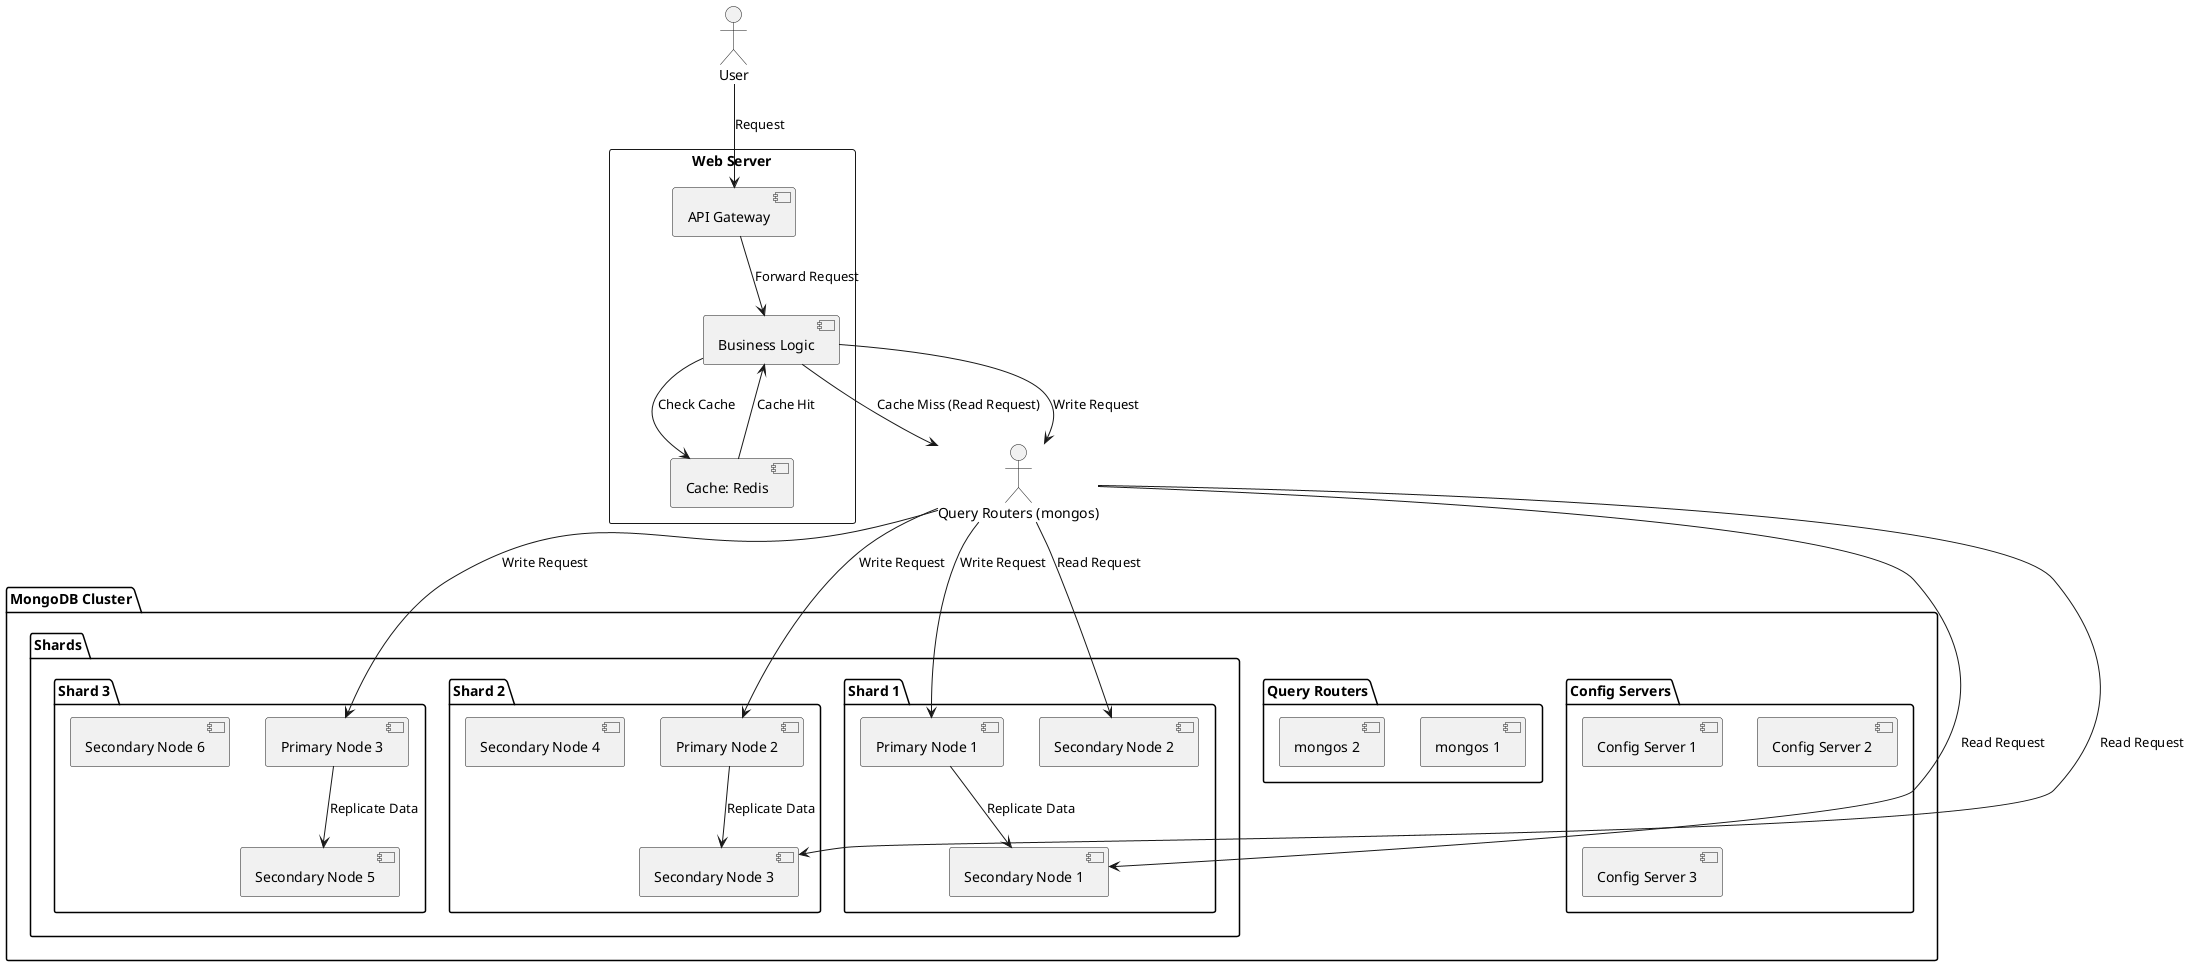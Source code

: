 @startuml

package "MongoDB Cluster" {

  package "Config Servers" {
    [Config Server 1]
    [Config Server 2]
    [Config Server 3]
  }
  
  package "Query Routers" {
    [mongos 1]
    [mongos 2]
  }
  
  package "Shards" {
    package "Shard 1" {
      [Primary Node 1]
      [Secondary Node 1]
      [Secondary Node 2]
    }
    package "Shard 2" {
      [Primary Node 2]
      [Secondary Node 3]
      [Secondary Node 4]
    }
    package "Shard 3" {
      [Primary Node 3]
      [Secondary Node 5]
      [Secondary Node 6]
    }
  }
}

actor User

rectangle "Web Server" {
  [API Gateway]
  [Business Logic]
  [Cache: Redis]
}

User --> "API Gateway": Request
"API Gateway" --> "Business Logic": Forward Request
"Business Logic" --> "Cache: Redis": Check Cache
"Cache: Redis" --> "Business Logic": Cache Hit
"Business Logic" --> "Query Routers (mongos)": Cache Miss (Read Request)
"Business Logic" --> "Query Routers (mongos)": Write Request
"Query Routers (mongos)" --> "Secondary Node 1": Read Request
"Query Routers (mongos)" --> "Secondary Node 2": Read Request
"Query Routers (mongos)" --> "Secondary Node 3": Read Request
"Query Routers (mongos)" --> "Primary Node 1": Write Request
"Query Routers (mongos)" --> "Primary Node 2": Write Request
"Query Routers (mongos)" --> "Primary Node 3": Write Request
"Primary Node 1" --> "Secondary Node 1": Replicate Data
"Primary Node 2" --> "Secondary Node 3": Replicate Data
"Primary Node 3" --> "Secondary Node 5": Replicate Data

@enduml
